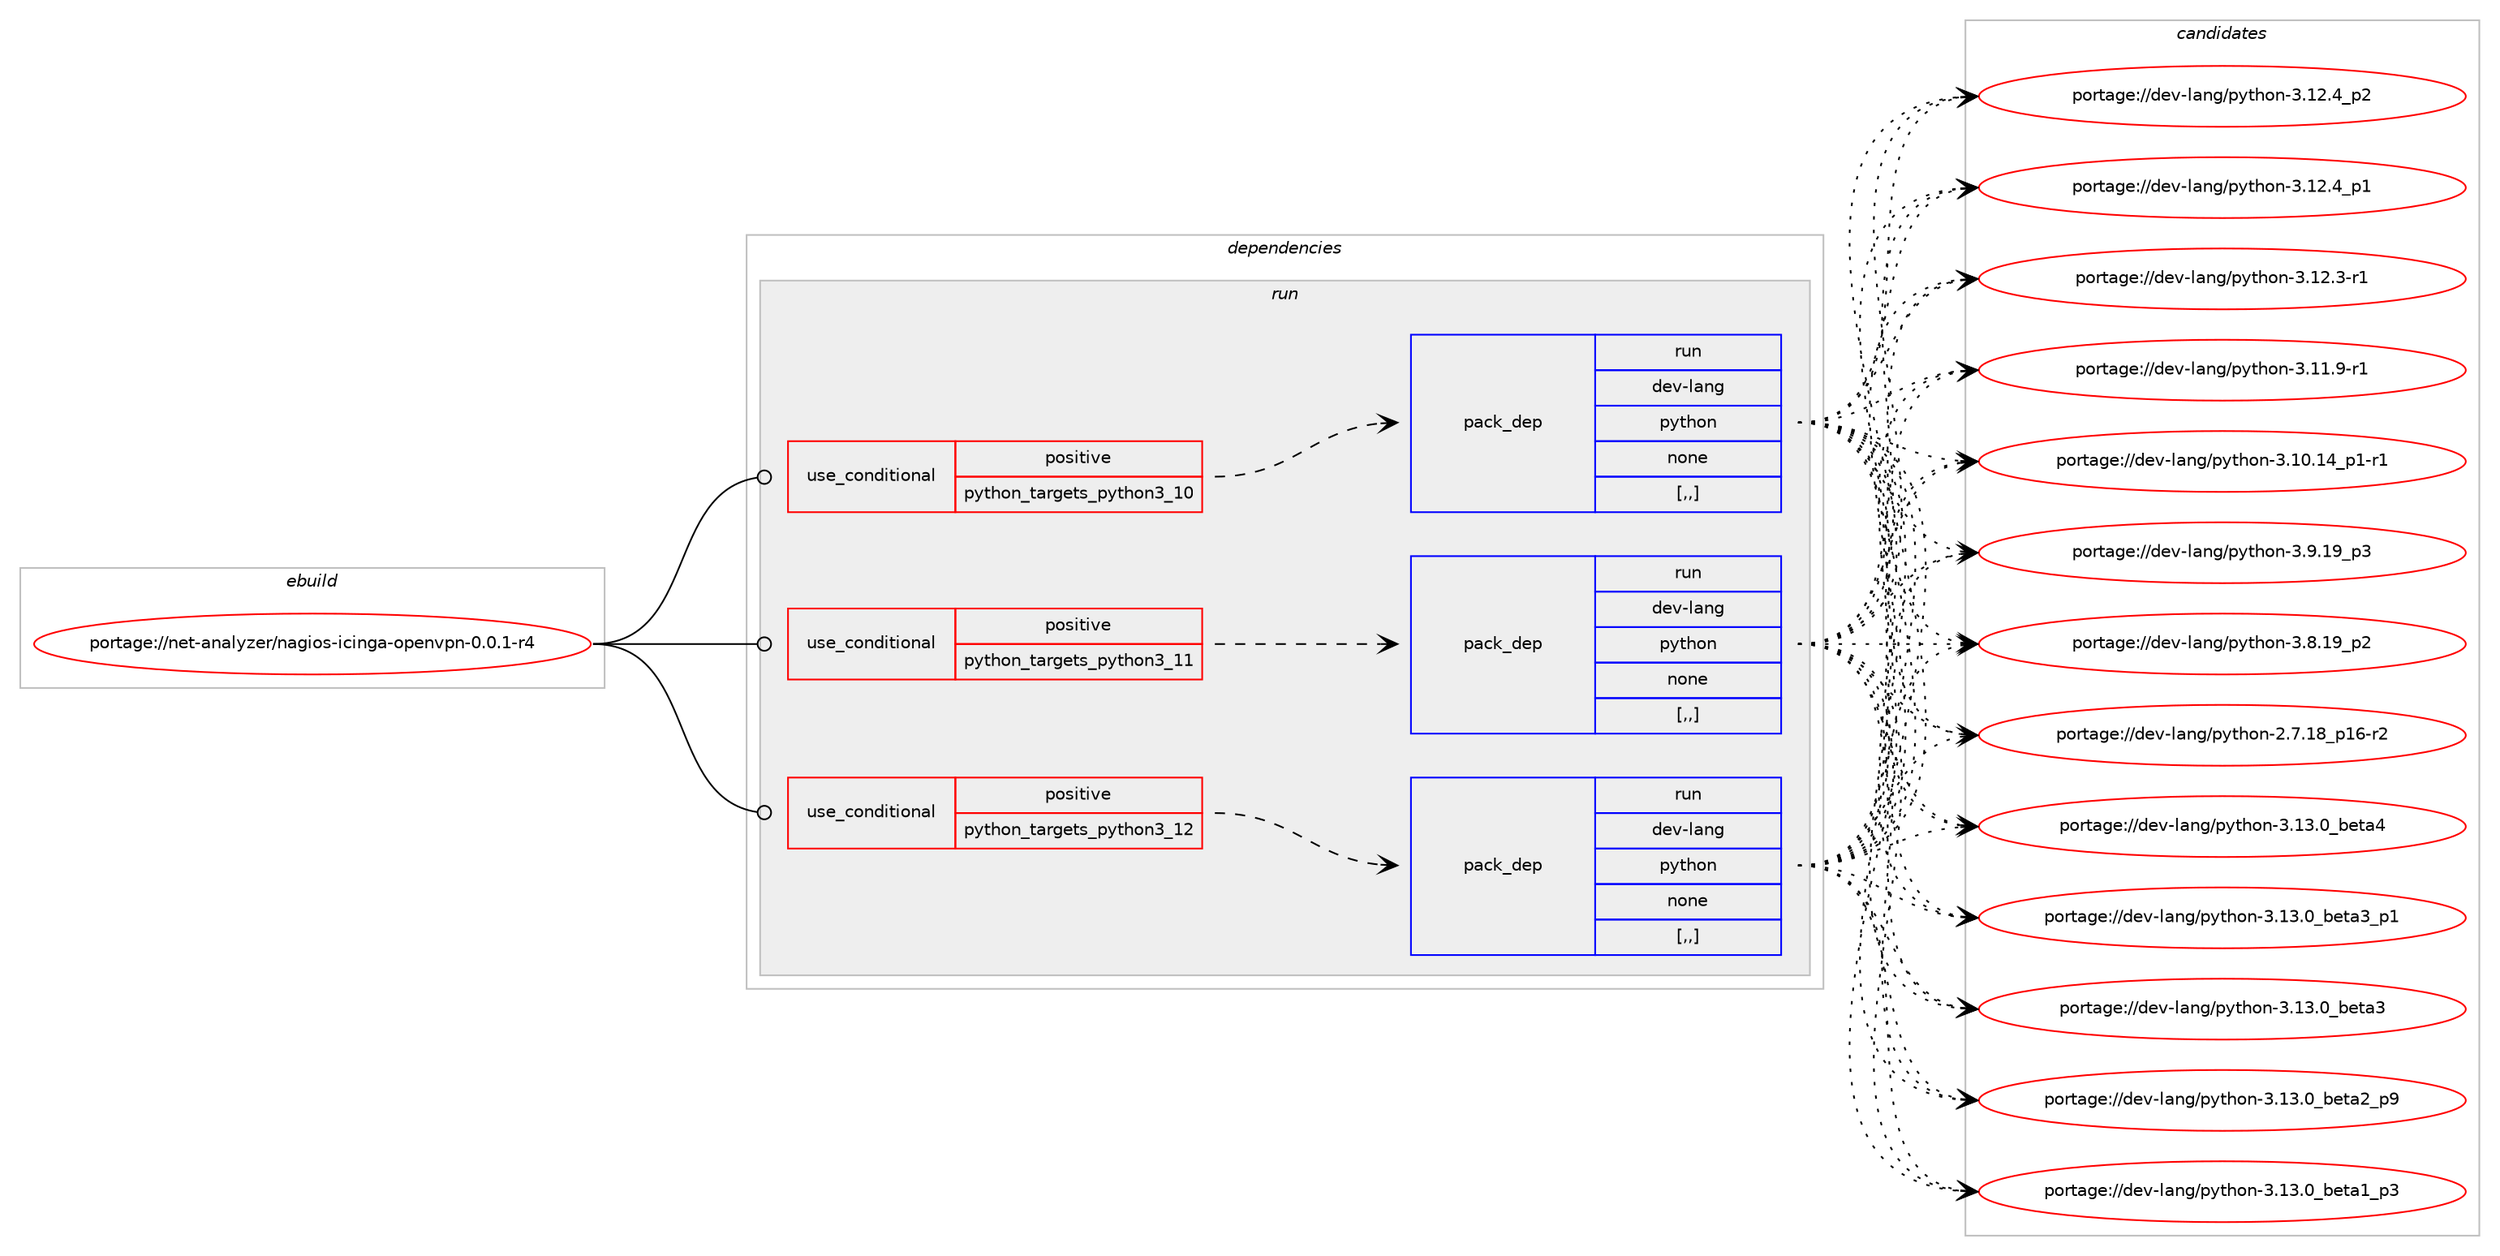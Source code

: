 digraph prolog {

# *************
# Graph options
# *************

newrank=true;
concentrate=true;
compound=true;
graph [rankdir=LR,fontname=Helvetica,fontsize=10,ranksep=1.5];#, ranksep=2.5, nodesep=0.2];
edge  [arrowhead=vee];
node  [fontname=Helvetica,fontsize=10];

# **********
# The ebuild
# **********

subgraph cluster_leftcol {
color=gray;
label=<<i>ebuild</i>>;
id [label="portage://net-analyzer/nagios-icinga-openvpn-0.0.1-r4", color=red, width=4, href="../net-analyzer/nagios-icinga-openvpn-0.0.1-r4.svg"];
}

# ****************
# The dependencies
# ****************

subgraph cluster_midcol {
color=gray;
label=<<i>dependencies</i>>;
subgraph cluster_compile {
fillcolor="#eeeeee";
style=filled;
label=<<i>compile</i>>;
}
subgraph cluster_compileandrun {
fillcolor="#eeeeee";
style=filled;
label=<<i>compile and run</i>>;
}
subgraph cluster_run {
fillcolor="#eeeeee";
style=filled;
label=<<i>run</i>>;
subgraph cond87048 {
dependency338328 [label=<<TABLE BORDER="0" CELLBORDER="1" CELLSPACING="0" CELLPADDING="4"><TR><TD ROWSPAN="3" CELLPADDING="10">use_conditional</TD></TR><TR><TD>positive</TD></TR><TR><TD>python_targets_python3_10</TD></TR></TABLE>>, shape=none, color=red];
subgraph pack248711 {
dependency338329 [label=<<TABLE BORDER="0" CELLBORDER="1" CELLSPACING="0" CELLPADDING="4" WIDTH="220"><TR><TD ROWSPAN="6" CELLPADDING="30">pack_dep</TD></TR><TR><TD WIDTH="110">run</TD></TR><TR><TD>dev-lang</TD></TR><TR><TD>python</TD></TR><TR><TD>none</TD></TR><TR><TD>[,,]</TD></TR></TABLE>>, shape=none, color=blue];
}
dependency338328:e -> dependency338329:w [weight=20,style="dashed",arrowhead="vee"];
}
id:e -> dependency338328:w [weight=20,style="solid",arrowhead="odot"];
subgraph cond87049 {
dependency338330 [label=<<TABLE BORDER="0" CELLBORDER="1" CELLSPACING="0" CELLPADDING="4"><TR><TD ROWSPAN="3" CELLPADDING="10">use_conditional</TD></TR><TR><TD>positive</TD></TR><TR><TD>python_targets_python3_11</TD></TR></TABLE>>, shape=none, color=red];
subgraph pack248712 {
dependency338331 [label=<<TABLE BORDER="0" CELLBORDER="1" CELLSPACING="0" CELLPADDING="4" WIDTH="220"><TR><TD ROWSPAN="6" CELLPADDING="30">pack_dep</TD></TR><TR><TD WIDTH="110">run</TD></TR><TR><TD>dev-lang</TD></TR><TR><TD>python</TD></TR><TR><TD>none</TD></TR><TR><TD>[,,]</TD></TR></TABLE>>, shape=none, color=blue];
}
dependency338330:e -> dependency338331:w [weight=20,style="dashed",arrowhead="vee"];
}
id:e -> dependency338330:w [weight=20,style="solid",arrowhead="odot"];
subgraph cond87050 {
dependency338332 [label=<<TABLE BORDER="0" CELLBORDER="1" CELLSPACING="0" CELLPADDING="4"><TR><TD ROWSPAN="3" CELLPADDING="10">use_conditional</TD></TR><TR><TD>positive</TD></TR><TR><TD>python_targets_python3_12</TD></TR></TABLE>>, shape=none, color=red];
subgraph pack248713 {
dependency338333 [label=<<TABLE BORDER="0" CELLBORDER="1" CELLSPACING="0" CELLPADDING="4" WIDTH="220"><TR><TD ROWSPAN="6" CELLPADDING="30">pack_dep</TD></TR><TR><TD WIDTH="110">run</TD></TR><TR><TD>dev-lang</TD></TR><TR><TD>python</TD></TR><TR><TD>none</TD></TR><TR><TD>[,,]</TD></TR></TABLE>>, shape=none, color=blue];
}
dependency338332:e -> dependency338333:w [weight=20,style="dashed",arrowhead="vee"];
}
id:e -> dependency338332:w [weight=20,style="solid",arrowhead="odot"];
}
}

# **************
# The candidates
# **************

subgraph cluster_choices {
rank=same;
color=gray;
label=<<i>candidates</i>>;

subgraph choice248711 {
color=black;
nodesep=1;
choice1001011184510897110103471121211161041111104551464951464895981011169752 [label="portage://dev-lang/python-3.13.0_beta4", color=red, width=4,href="../dev-lang/python-3.13.0_beta4.svg"];
choice10010111845108971101034711212111610411111045514649514648959810111697519511249 [label="portage://dev-lang/python-3.13.0_beta3_p1", color=red, width=4,href="../dev-lang/python-3.13.0_beta3_p1.svg"];
choice1001011184510897110103471121211161041111104551464951464895981011169751 [label="portage://dev-lang/python-3.13.0_beta3", color=red, width=4,href="../dev-lang/python-3.13.0_beta3.svg"];
choice10010111845108971101034711212111610411111045514649514648959810111697509511257 [label="portage://dev-lang/python-3.13.0_beta2_p9", color=red, width=4,href="../dev-lang/python-3.13.0_beta2_p9.svg"];
choice10010111845108971101034711212111610411111045514649514648959810111697499511251 [label="portage://dev-lang/python-3.13.0_beta1_p3", color=red, width=4,href="../dev-lang/python-3.13.0_beta1_p3.svg"];
choice100101118451089711010347112121116104111110455146495046529511250 [label="portage://dev-lang/python-3.12.4_p2", color=red, width=4,href="../dev-lang/python-3.12.4_p2.svg"];
choice100101118451089711010347112121116104111110455146495046529511249 [label="portage://dev-lang/python-3.12.4_p1", color=red, width=4,href="../dev-lang/python-3.12.4_p1.svg"];
choice100101118451089711010347112121116104111110455146495046514511449 [label="portage://dev-lang/python-3.12.3-r1", color=red, width=4,href="../dev-lang/python-3.12.3-r1.svg"];
choice100101118451089711010347112121116104111110455146494946574511449 [label="portage://dev-lang/python-3.11.9-r1", color=red, width=4,href="../dev-lang/python-3.11.9-r1.svg"];
choice100101118451089711010347112121116104111110455146494846495295112494511449 [label="portage://dev-lang/python-3.10.14_p1-r1", color=red, width=4,href="../dev-lang/python-3.10.14_p1-r1.svg"];
choice100101118451089711010347112121116104111110455146574649579511251 [label="portage://dev-lang/python-3.9.19_p3", color=red, width=4,href="../dev-lang/python-3.9.19_p3.svg"];
choice100101118451089711010347112121116104111110455146564649579511250 [label="portage://dev-lang/python-3.8.19_p2", color=red, width=4,href="../dev-lang/python-3.8.19_p2.svg"];
choice100101118451089711010347112121116104111110455046554649569511249544511450 [label="portage://dev-lang/python-2.7.18_p16-r2", color=red, width=4,href="../dev-lang/python-2.7.18_p16-r2.svg"];
dependency338329:e -> choice1001011184510897110103471121211161041111104551464951464895981011169752:w [style=dotted,weight="100"];
dependency338329:e -> choice10010111845108971101034711212111610411111045514649514648959810111697519511249:w [style=dotted,weight="100"];
dependency338329:e -> choice1001011184510897110103471121211161041111104551464951464895981011169751:w [style=dotted,weight="100"];
dependency338329:e -> choice10010111845108971101034711212111610411111045514649514648959810111697509511257:w [style=dotted,weight="100"];
dependency338329:e -> choice10010111845108971101034711212111610411111045514649514648959810111697499511251:w [style=dotted,weight="100"];
dependency338329:e -> choice100101118451089711010347112121116104111110455146495046529511250:w [style=dotted,weight="100"];
dependency338329:e -> choice100101118451089711010347112121116104111110455146495046529511249:w [style=dotted,weight="100"];
dependency338329:e -> choice100101118451089711010347112121116104111110455146495046514511449:w [style=dotted,weight="100"];
dependency338329:e -> choice100101118451089711010347112121116104111110455146494946574511449:w [style=dotted,weight="100"];
dependency338329:e -> choice100101118451089711010347112121116104111110455146494846495295112494511449:w [style=dotted,weight="100"];
dependency338329:e -> choice100101118451089711010347112121116104111110455146574649579511251:w [style=dotted,weight="100"];
dependency338329:e -> choice100101118451089711010347112121116104111110455146564649579511250:w [style=dotted,weight="100"];
dependency338329:e -> choice100101118451089711010347112121116104111110455046554649569511249544511450:w [style=dotted,weight="100"];
}
subgraph choice248712 {
color=black;
nodesep=1;
choice1001011184510897110103471121211161041111104551464951464895981011169752 [label="portage://dev-lang/python-3.13.0_beta4", color=red, width=4,href="../dev-lang/python-3.13.0_beta4.svg"];
choice10010111845108971101034711212111610411111045514649514648959810111697519511249 [label="portage://dev-lang/python-3.13.0_beta3_p1", color=red, width=4,href="../dev-lang/python-3.13.0_beta3_p1.svg"];
choice1001011184510897110103471121211161041111104551464951464895981011169751 [label="portage://dev-lang/python-3.13.0_beta3", color=red, width=4,href="../dev-lang/python-3.13.0_beta3.svg"];
choice10010111845108971101034711212111610411111045514649514648959810111697509511257 [label="portage://dev-lang/python-3.13.0_beta2_p9", color=red, width=4,href="../dev-lang/python-3.13.0_beta2_p9.svg"];
choice10010111845108971101034711212111610411111045514649514648959810111697499511251 [label="portage://dev-lang/python-3.13.0_beta1_p3", color=red, width=4,href="../dev-lang/python-3.13.0_beta1_p3.svg"];
choice100101118451089711010347112121116104111110455146495046529511250 [label="portage://dev-lang/python-3.12.4_p2", color=red, width=4,href="../dev-lang/python-3.12.4_p2.svg"];
choice100101118451089711010347112121116104111110455146495046529511249 [label="portage://dev-lang/python-3.12.4_p1", color=red, width=4,href="../dev-lang/python-3.12.4_p1.svg"];
choice100101118451089711010347112121116104111110455146495046514511449 [label="portage://dev-lang/python-3.12.3-r1", color=red, width=4,href="../dev-lang/python-3.12.3-r1.svg"];
choice100101118451089711010347112121116104111110455146494946574511449 [label="portage://dev-lang/python-3.11.9-r1", color=red, width=4,href="../dev-lang/python-3.11.9-r1.svg"];
choice100101118451089711010347112121116104111110455146494846495295112494511449 [label="portage://dev-lang/python-3.10.14_p1-r1", color=red, width=4,href="../dev-lang/python-3.10.14_p1-r1.svg"];
choice100101118451089711010347112121116104111110455146574649579511251 [label="portage://dev-lang/python-3.9.19_p3", color=red, width=4,href="../dev-lang/python-3.9.19_p3.svg"];
choice100101118451089711010347112121116104111110455146564649579511250 [label="portage://dev-lang/python-3.8.19_p2", color=red, width=4,href="../dev-lang/python-3.8.19_p2.svg"];
choice100101118451089711010347112121116104111110455046554649569511249544511450 [label="portage://dev-lang/python-2.7.18_p16-r2", color=red, width=4,href="../dev-lang/python-2.7.18_p16-r2.svg"];
dependency338331:e -> choice1001011184510897110103471121211161041111104551464951464895981011169752:w [style=dotted,weight="100"];
dependency338331:e -> choice10010111845108971101034711212111610411111045514649514648959810111697519511249:w [style=dotted,weight="100"];
dependency338331:e -> choice1001011184510897110103471121211161041111104551464951464895981011169751:w [style=dotted,weight="100"];
dependency338331:e -> choice10010111845108971101034711212111610411111045514649514648959810111697509511257:w [style=dotted,weight="100"];
dependency338331:e -> choice10010111845108971101034711212111610411111045514649514648959810111697499511251:w [style=dotted,weight="100"];
dependency338331:e -> choice100101118451089711010347112121116104111110455146495046529511250:w [style=dotted,weight="100"];
dependency338331:e -> choice100101118451089711010347112121116104111110455146495046529511249:w [style=dotted,weight="100"];
dependency338331:e -> choice100101118451089711010347112121116104111110455146495046514511449:w [style=dotted,weight="100"];
dependency338331:e -> choice100101118451089711010347112121116104111110455146494946574511449:w [style=dotted,weight="100"];
dependency338331:e -> choice100101118451089711010347112121116104111110455146494846495295112494511449:w [style=dotted,weight="100"];
dependency338331:e -> choice100101118451089711010347112121116104111110455146574649579511251:w [style=dotted,weight="100"];
dependency338331:e -> choice100101118451089711010347112121116104111110455146564649579511250:w [style=dotted,weight="100"];
dependency338331:e -> choice100101118451089711010347112121116104111110455046554649569511249544511450:w [style=dotted,weight="100"];
}
subgraph choice248713 {
color=black;
nodesep=1;
choice1001011184510897110103471121211161041111104551464951464895981011169752 [label="portage://dev-lang/python-3.13.0_beta4", color=red, width=4,href="../dev-lang/python-3.13.0_beta4.svg"];
choice10010111845108971101034711212111610411111045514649514648959810111697519511249 [label="portage://dev-lang/python-3.13.0_beta3_p1", color=red, width=4,href="../dev-lang/python-3.13.0_beta3_p1.svg"];
choice1001011184510897110103471121211161041111104551464951464895981011169751 [label="portage://dev-lang/python-3.13.0_beta3", color=red, width=4,href="../dev-lang/python-3.13.0_beta3.svg"];
choice10010111845108971101034711212111610411111045514649514648959810111697509511257 [label="portage://dev-lang/python-3.13.0_beta2_p9", color=red, width=4,href="../dev-lang/python-3.13.0_beta2_p9.svg"];
choice10010111845108971101034711212111610411111045514649514648959810111697499511251 [label="portage://dev-lang/python-3.13.0_beta1_p3", color=red, width=4,href="../dev-lang/python-3.13.0_beta1_p3.svg"];
choice100101118451089711010347112121116104111110455146495046529511250 [label="portage://dev-lang/python-3.12.4_p2", color=red, width=4,href="../dev-lang/python-3.12.4_p2.svg"];
choice100101118451089711010347112121116104111110455146495046529511249 [label="portage://dev-lang/python-3.12.4_p1", color=red, width=4,href="../dev-lang/python-3.12.4_p1.svg"];
choice100101118451089711010347112121116104111110455146495046514511449 [label="portage://dev-lang/python-3.12.3-r1", color=red, width=4,href="../dev-lang/python-3.12.3-r1.svg"];
choice100101118451089711010347112121116104111110455146494946574511449 [label="portage://dev-lang/python-3.11.9-r1", color=red, width=4,href="../dev-lang/python-3.11.9-r1.svg"];
choice100101118451089711010347112121116104111110455146494846495295112494511449 [label="portage://dev-lang/python-3.10.14_p1-r1", color=red, width=4,href="../dev-lang/python-3.10.14_p1-r1.svg"];
choice100101118451089711010347112121116104111110455146574649579511251 [label="portage://dev-lang/python-3.9.19_p3", color=red, width=4,href="../dev-lang/python-3.9.19_p3.svg"];
choice100101118451089711010347112121116104111110455146564649579511250 [label="portage://dev-lang/python-3.8.19_p2", color=red, width=4,href="../dev-lang/python-3.8.19_p2.svg"];
choice100101118451089711010347112121116104111110455046554649569511249544511450 [label="portage://dev-lang/python-2.7.18_p16-r2", color=red, width=4,href="../dev-lang/python-2.7.18_p16-r2.svg"];
dependency338333:e -> choice1001011184510897110103471121211161041111104551464951464895981011169752:w [style=dotted,weight="100"];
dependency338333:e -> choice10010111845108971101034711212111610411111045514649514648959810111697519511249:w [style=dotted,weight="100"];
dependency338333:e -> choice1001011184510897110103471121211161041111104551464951464895981011169751:w [style=dotted,weight="100"];
dependency338333:e -> choice10010111845108971101034711212111610411111045514649514648959810111697509511257:w [style=dotted,weight="100"];
dependency338333:e -> choice10010111845108971101034711212111610411111045514649514648959810111697499511251:w [style=dotted,weight="100"];
dependency338333:e -> choice100101118451089711010347112121116104111110455146495046529511250:w [style=dotted,weight="100"];
dependency338333:e -> choice100101118451089711010347112121116104111110455146495046529511249:w [style=dotted,weight="100"];
dependency338333:e -> choice100101118451089711010347112121116104111110455146495046514511449:w [style=dotted,weight="100"];
dependency338333:e -> choice100101118451089711010347112121116104111110455146494946574511449:w [style=dotted,weight="100"];
dependency338333:e -> choice100101118451089711010347112121116104111110455146494846495295112494511449:w [style=dotted,weight="100"];
dependency338333:e -> choice100101118451089711010347112121116104111110455146574649579511251:w [style=dotted,weight="100"];
dependency338333:e -> choice100101118451089711010347112121116104111110455146564649579511250:w [style=dotted,weight="100"];
dependency338333:e -> choice100101118451089711010347112121116104111110455046554649569511249544511450:w [style=dotted,weight="100"];
}
}

}
